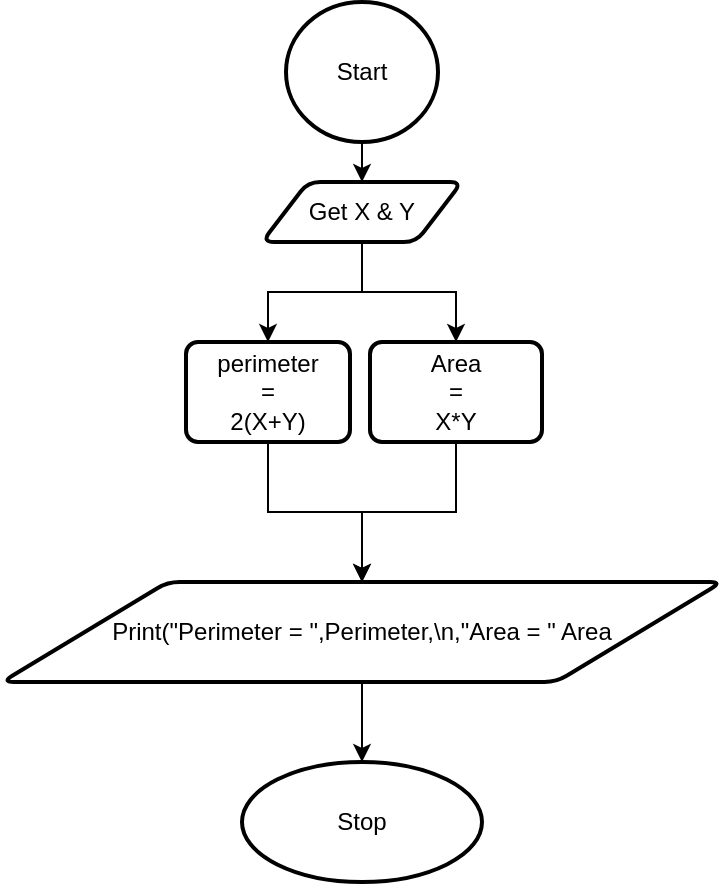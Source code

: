 <mxfile version="15.8.3" type="github">
  <diagram id="C5RBs43oDa-KdzZeNtuy" name="Page-1">
    <mxGraphModel dx="813" dy="1625" grid="1" gridSize="10" guides="1" tooltips="1" connect="1" arrows="1" fold="1" page="1" pageScale="1" pageWidth="827" pageHeight="1169" math="0" shadow="0">
      <root>
        <mxCell id="WIyWlLk6GJQsqaUBKTNV-0" />
        <mxCell id="WIyWlLk6GJQsqaUBKTNV-1" parent="WIyWlLk6GJQsqaUBKTNV-0" />
        <mxCell id="ldSubyIyqzCidqh-BE6F-4" value="" style="edgeStyle=orthogonalEdgeStyle;rounded=0;orthogonalLoop=1;jettySize=auto;html=1;" edge="1" parent="WIyWlLk6GJQsqaUBKTNV-1" source="ldSubyIyqzCidqh-BE6F-0" target="ldSubyIyqzCidqh-BE6F-3">
          <mxGeometry relative="1" as="geometry" />
        </mxCell>
        <mxCell id="ldSubyIyqzCidqh-BE6F-0" value="Start" style="strokeWidth=2;html=1;shape=mxgraph.flowchart.start_2;whiteSpace=wrap;" vertex="1" parent="WIyWlLk6GJQsqaUBKTNV-1">
          <mxGeometry x="330" y="-1160" width="76" height="70" as="geometry" />
        </mxCell>
        <mxCell id="ldSubyIyqzCidqh-BE6F-6" value="" style="edgeStyle=orthogonalEdgeStyle;rounded=0;orthogonalLoop=1;jettySize=auto;html=1;" edge="1" parent="WIyWlLk6GJQsqaUBKTNV-1" source="ldSubyIyqzCidqh-BE6F-3" target="ldSubyIyqzCidqh-BE6F-5">
          <mxGeometry relative="1" as="geometry" />
        </mxCell>
        <mxCell id="ldSubyIyqzCidqh-BE6F-8" value="" style="edgeStyle=orthogonalEdgeStyle;rounded=0;orthogonalLoop=1;jettySize=auto;html=1;" edge="1" parent="WIyWlLk6GJQsqaUBKTNV-1" source="ldSubyIyqzCidqh-BE6F-3" target="ldSubyIyqzCidqh-BE6F-7">
          <mxGeometry relative="1" as="geometry" />
        </mxCell>
        <mxCell id="ldSubyIyqzCidqh-BE6F-3" value="&lt;span&gt;Get X &amp;amp; Y&lt;/span&gt;" style="shape=parallelogram;html=1;strokeWidth=2;perimeter=parallelogramPerimeter;whiteSpace=wrap;rounded=1;arcSize=12;size=0.23;" vertex="1" parent="WIyWlLk6GJQsqaUBKTNV-1">
          <mxGeometry x="318" y="-1070" width="100" height="30" as="geometry" />
        </mxCell>
        <mxCell id="ldSubyIyqzCidqh-BE6F-15" style="edgeStyle=orthogonalEdgeStyle;rounded=0;orthogonalLoop=1;jettySize=auto;html=1;" edge="1" parent="WIyWlLk6GJQsqaUBKTNV-1" source="ldSubyIyqzCidqh-BE6F-5" target="ldSubyIyqzCidqh-BE6F-10">
          <mxGeometry relative="1" as="geometry" />
        </mxCell>
        <mxCell id="ldSubyIyqzCidqh-BE6F-5" value="perimeter&lt;br&gt;=&lt;br&gt;2(X+Y)" style="whiteSpace=wrap;html=1;rounded=1;strokeWidth=2;arcSize=12;" vertex="1" parent="WIyWlLk6GJQsqaUBKTNV-1">
          <mxGeometry x="280" y="-990" width="82" height="50" as="geometry" />
        </mxCell>
        <mxCell id="ldSubyIyqzCidqh-BE6F-14" style="edgeStyle=orthogonalEdgeStyle;rounded=0;orthogonalLoop=1;jettySize=auto;html=1;" edge="1" parent="WIyWlLk6GJQsqaUBKTNV-1" source="ldSubyIyqzCidqh-BE6F-7" target="ldSubyIyqzCidqh-BE6F-10">
          <mxGeometry relative="1" as="geometry" />
        </mxCell>
        <mxCell id="ldSubyIyqzCidqh-BE6F-7" value="Area&lt;br&gt;=&lt;br&gt;X*Y" style="whiteSpace=wrap;html=1;rounded=1;strokeWidth=2;arcSize=12;" vertex="1" parent="WIyWlLk6GJQsqaUBKTNV-1">
          <mxGeometry x="372" y="-990" width="86" height="50" as="geometry" />
        </mxCell>
        <mxCell id="ldSubyIyqzCidqh-BE6F-17" value="" style="edgeStyle=orthogonalEdgeStyle;rounded=0;orthogonalLoop=1;jettySize=auto;html=1;" edge="1" parent="WIyWlLk6GJQsqaUBKTNV-1" source="ldSubyIyqzCidqh-BE6F-10" target="ldSubyIyqzCidqh-BE6F-16">
          <mxGeometry relative="1" as="geometry" />
        </mxCell>
        <mxCell id="ldSubyIyqzCidqh-BE6F-10" value="Print(&quot;Perimeter = &quot;,Perimeter,\n,&quot;Area = &quot; Area" style="shape=parallelogram;html=1;strokeWidth=2;perimeter=parallelogramPerimeter;whiteSpace=wrap;rounded=1;arcSize=12;size=0.23;" vertex="1" parent="WIyWlLk6GJQsqaUBKTNV-1">
          <mxGeometry x="188" y="-870" width="360" height="50" as="geometry" />
        </mxCell>
        <mxCell id="ldSubyIyqzCidqh-BE6F-16" value="Stop" style="ellipse;whiteSpace=wrap;html=1;rounded=1;strokeWidth=2;arcSize=12;" vertex="1" parent="WIyWlLk6GJQsqaUBKTNV-1">
          <mxGeometry x="308" y="-780" width="120" height="60" as="geometry" />
        </mxCell>
      </root>
    </mxGraphModel>
  </diagram>
</mxfile>
